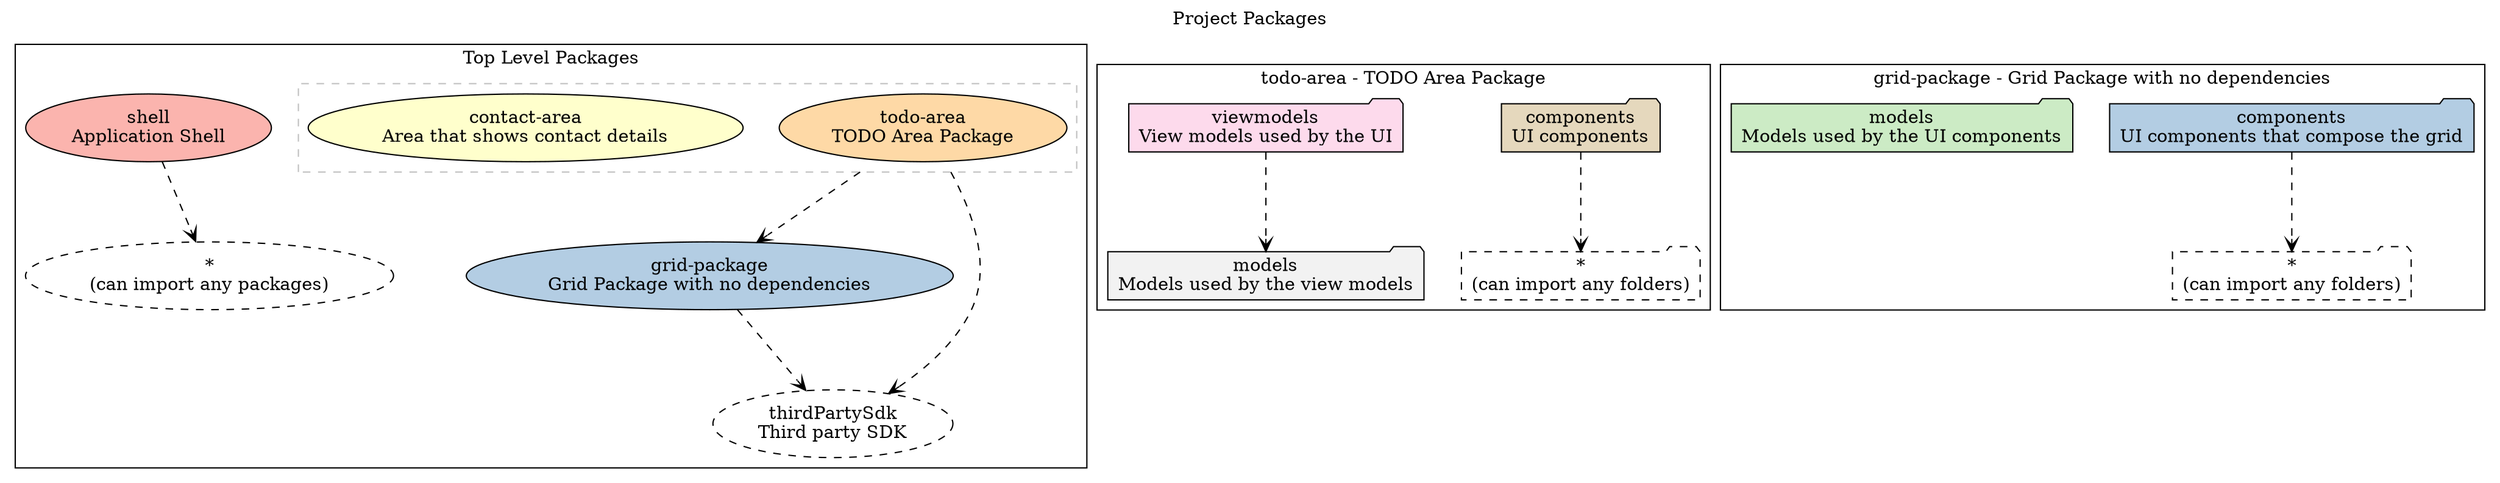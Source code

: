 /* Header ================================= */
/* auto-generated by tslint-folders-diagrams docs tool at January 12, 2020, 12:54 PM*/
digraph packages {
  /* Graph settings ================================= */
  graph [
    // needed to allow edge to have *cluster* as a destination:
    compound=true
    label = "Project Packages"
    labelloc = t
    
    //dpi = 200
    ranksep=0.65
    nodesep=0.40
    rankdir=TB
    
    style="filled"
    
    len=0
  ]
  
  /* Styling ================================= */
  graph [
    bgcolor="#FFFFFF"
    fillcolor="#FFFFFF"
  ]
  node [
    labeljust="l"
    colorscheme="pastel19"
    style=filled
    fillcolor=3
    shape=record
  ]
  
  edge [arrowhead="vee", arrowtail="vee", style=dashed, color="black"]
  
  /* Nodes and Clusters ================================= */
  subgraph cluster_C1 {
    labelloc = t
    
    node [shape="oval"]
    label = "Top Level Packages"
    {
    P1 [label="shell
Application Shell" fillcolor=1]
    }
    
    
    {
    P2 [label="grid-package
Grid Package with no dependencies" fillcolor=2]
    }
    
    
    {
    node [style=dashed]
    P3 [label="thirdPartySdk
Third party SDK" fillcolor=3]
    }
    
    
    {
    node [style=dashed]
    P4 [label="*
(can import any packages)" fillcolor=4]
    }
    
    
    subgraph cluster_C2 {
      labelloc = t
      
      color = gray
      style=dashed
      label = ""
      {
      P5 [label="todo-area
TODO Area Package" fillcolor=5]
      }
      
      
      {
      P6 [label="contact-area
Area that shows contact details" fillcolor=6]
      }
      
      
    }
    
  }
  
  subgraph cluster_C3 {
    labelloc = t
    
    node [shape="folder"]
    label = "todo-area - TODO Area Package"
    {
    P7 [label="components
UI components" fillcolor=7]
    }
    
    
    {
    P8 [label="viewmodels
View models used by the UI" fillcolor=8]
    }
    
    
    {
    P9 [label="models
Models used by the view models" fillcolor=9]
    }
    
    
    {
    node [style=dashed]
    P10 [label="*
(can import any folders)" fillcolor=1]
    }
    
    
  }
  
  subgraph cluster_C4 {
    labelloc = t
    
    node [shape="folder"]
    label = "grid-package - Grid Package with no dependencies"
    {
    P11 [label="components
UI components that compose the grid" fillcolor=2]
    }
    
    
    {
    P12 [label="models
Models used by the UI components" fillcolor=3]
    }
    
    
    {
    node [style=dashed]
    P13 [label="*
(can import any folders)" fillcolor=4]
    }
    
    
  }
  
  
  /* Edges ================================= */
  P1-> P4 [label=" " ]
  P5-> P2 [label=" "  ltail=cluster_C2]
  P2-> P3 [label=" " ]
  P5-> P3 [label=" "  ltail=cluster_C2]
  P7-> P10 [label=" " ]
  P8-> P9 [label=" " ]
  P11-> P13 [label=" " ]
  
}
